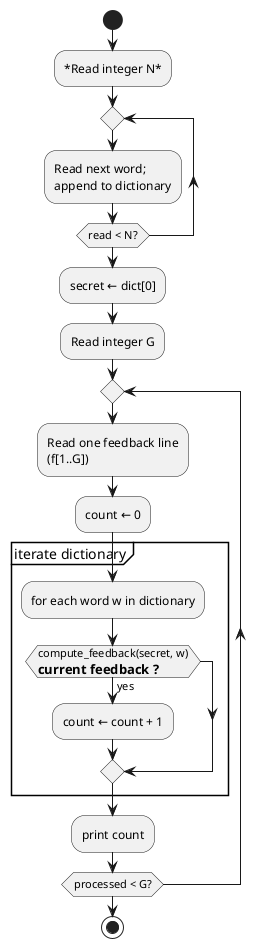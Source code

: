 @startuml title WordWhiz - solution.py Flow Chart

start
:*Read integer N*;
repeat
    :Read next word;\nappend to dictionary;
repeat while (read < N?)

:secret ← dict[0];
:Read integer G;

repeat
    :Read one feedback line\n(f[1..G]);
    :count ← 0;

    partition "iterate dictionary" {
        :for each word w in dictionary;
        if (compute_feedback(secret, w)\n== current feedback ?) then (yes)
            :count ← count + 1;
        endif
    }

    :print count;
repeat while (processed < G?)

stop

@enduml
